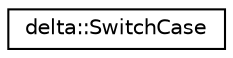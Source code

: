 digraph "Graphical Class Hierarchy"
{
  edge [fontname="Helvetica",fontsize="10",labelfontname="Helvetica",labelfontsize="10"];
  node [fontname="Helvetica",fontsize="10",shape=record];
  rankdir="LR";
  Node0 [label="delta::SwitchCase",height=0.2,width=0.4,color="black", fillcolor="white", style="filled",URL="$classdelta_1_1_switch_case.html"];
}
